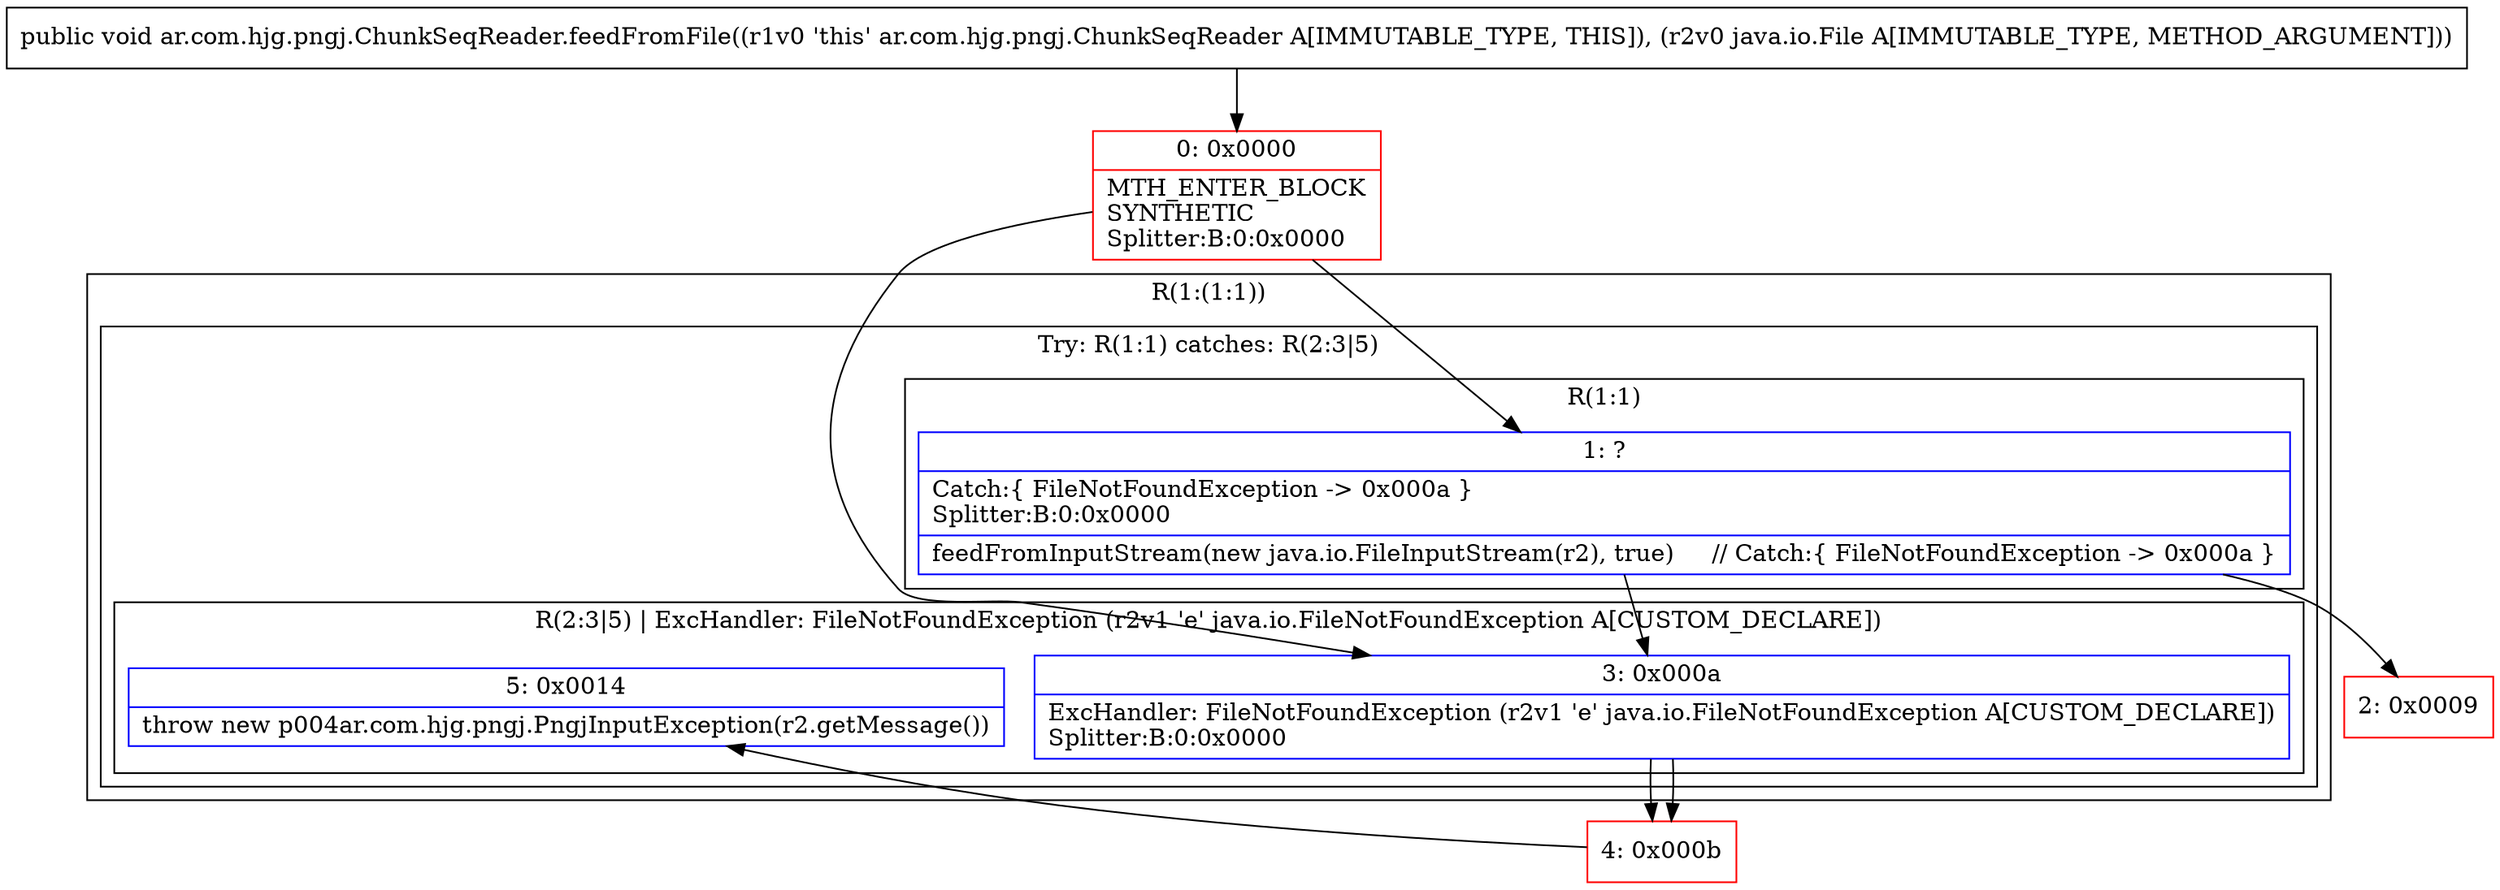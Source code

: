 digraph "CFG forar.com.hjg.pngj.ChunkSeqReader.feedFromFile(Ljava\/io\/File;)V" {
subgraph cluster_Region_1806997432 {
label = "R(1:(1:1))";
node [shape=record,color=blue];
subgraph cluster_TryCatchRegion_1782544599 {
label = "Try: R(1:1) catches: R(2:3|5)";
node [shape=record,color=blue];
subgraph cluster_Region_1039163316 {
label = "R(1:1)";
node [shape=record,color=blue];
Node_1 [shape=record,label="{1\:\ ?|Catch:\{ FileNotFoundException \-\> 0x000a \}\lSplitter:B:0:0x0000\l|feedFromInputStream(new java.io.FileInputStream(r2), true)     \/\/ Catch:\{ FileNotFoundException \-\> 0x000a \}\l}"];
}
subgraph cluster_Region_1951571921 {
label = "R(2:3|5) | ExcHandler: FileNotFoundException (r2v1 'e' java.io.FileNotFoundException A[CUSTOM_DECLARE])\l";
node [shape=record,color=blue];
Node_3 [shape=record,label="{3\:\ 0x000a|ExcHandler: FileNotFoundException (r2v1 'e' java.io.FileNotFoundException A[CUSTOM_DECLARE])\lSplitter:B:0:0x0000\l}"];
Node_5 [shape=record,label="{5\:\ 0x0014|throw new p004ar.com.hjg.pngj.PngjInputException(r2.getMessage())\l}"];
}
}
}
subgraph cluster_Region_1951571921 {
label = "R(2:3|5) | ExcHandler: FileNotFoundException (r2v1 'e' java.io.FileNotFoundException A[CUSTOM_DECLARE])\l";
node [shape=record,color=blue];
Node_3 [shape=record,label="{3\:\ 0x000a|ExcHandler: FileNotFoundException (r2v1 'e' java.io.FileNotFoundException A[CUSTOM_DECLARE])\lSplitter:B:0:0x0000\l}"];
Node_5 [shape=record,label="{5\:\ 0x0014|throw new p004ar.com.hjg.pngj.PngjInputException(r2.getMessage())\l}"];
}
Node_0 [shape=record,color=red,label="{0\:\ 0x0000|MTH_ENTER_BLOCK\lSYNTHETIC\lSplitter:B:0:0x0000\l}"];
Node_2 [shape=record,color=red,label="{2\:\ 0x0009}"];
Node_4 [shape=record,color=red,label="{4\:\ 0x000b}"];
MethodNode[shape=record,label="{public void ar.com.hjg.pngj.ChunkSeqReader.feedFromFile((r1v0 'this' ar.com.hjg.pngj.ChunkSeqReader A[IMMUTABLE_TYPE, THIS]), (r2v0 java.io.File A[IMMUTABLE_TYPE, METHOD_ARGUMENT])) }"];
MethodNode -> Node_0;
Node_1 -> Node_2;
Node_1 -> Node_3;
Node_3 -> Node_4;
Node_3 -> Node_4;
Node_0 -> Node_1;
Node_0 -> Node_3;
Node_4 -> Node_5;
}

